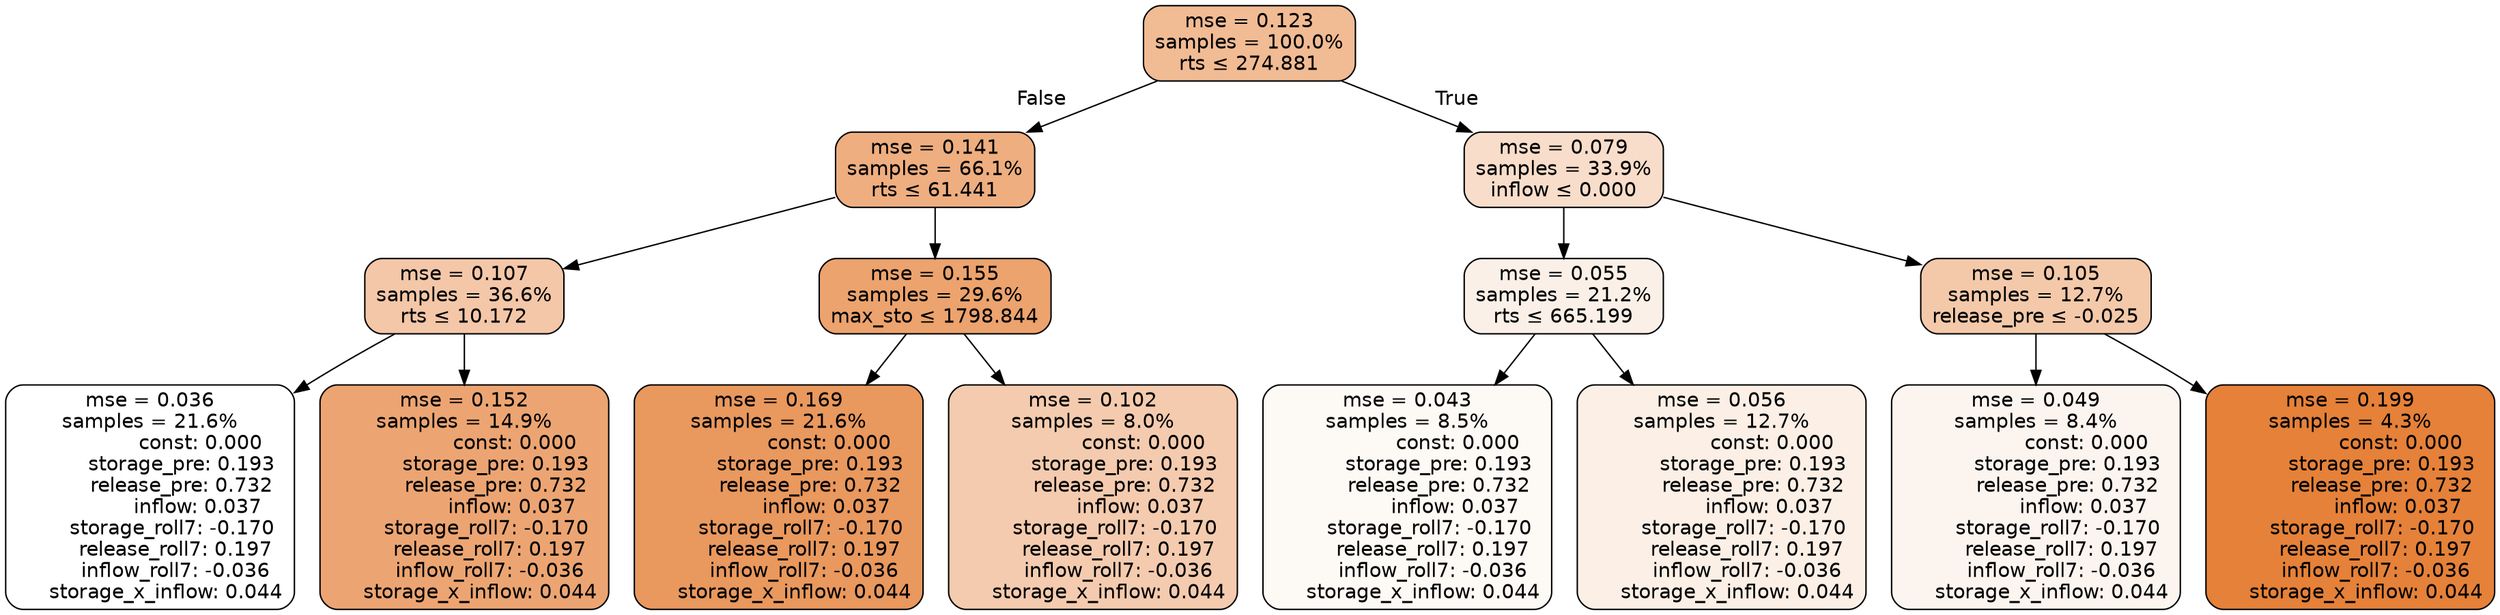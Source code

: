 digraph tree {
node [shape=rectangle, style="filled, rounded", color="black", fontname=helvetica] ;
edge [fontname=helvetica] ;
	"0" [label="mse = 0.123
samples = 100.0%
rts &le; 274.881", fillcolor="#f1bb94"]
	"1" [label="mse = 0.141
samples = 66.1%
rts &le; 61.441", fillcolor="#eeae80"]
	"2" [label="mse = 0.107
samples = 36.6%
rts &le; 10.172", fillcolor="#f3c7a8"]
	"3" [label="mse = 0.036
samples = 21.6%
                const: 0.000
          storage_pre: 0.193
          release_pre: 0.732
               inflow: 0.037
       storage_roll7: -0.170
        release_roll7: 0.197
        inflow_roll7: -0.036
     storage_x_inflow: 0.044", fillcolor="#ffffff"]
	"4" [label="mse = 0.152
samples = 14.9%
                const: 0.000
          storage_pre: 0.193
          release_pre: 0.732
               inflow: 0.037
       storage_roll7: -0.170
        release_roll7: 0.197
        inflow_roll7: -0.036
     storage_x_inflow: 0.044", fillcolor="#eca572"]
	"5" [label="mse = 0.155
samples = 29.6%
max_sto &le; 1798.844", fillcolor="#eca36e"]
	"6" [label="mse = 0.169
samples = 21.6%
                const: 0.000
          storage_pre: 0.193
          release_pre: 0.732
               inflow: 0.037
       storage_roll7: -0.170
        release_roll7: 0.197
        inflow_roll7: -0.036
     storage_x_inflow: 0.044", fillcolor="#e9985e"]
	"7" [label="mse = 0.102
samples = 8.0%
                const: 0.000
          storage_pre: 0.193
          release_pre: 0.732
               inflow: 0.037
       storage_roll7: -0.170
        release_roll7: 0.197
        inflow_roll7: -0.036
     storage_x_inflow: 0.044", fillcolor="#f4cbae"]
	"8" [label="mse = 0.079
samples = 33.9%
inflow &le; 0.000", fillcolor="#f8ddca"]
	"9" [label="mse = 0.055
samples = 21.2%
rts &le; 665.199", fillcolor="#fbf0e7"]
	"10" [label="mse = 0.043
samples = 8.5%
                const: 0.000
          storage_pre: 0.193
          release_pre: 0.732
               inflow: 0.037
       storage_roll7: -0.170
        release_roll7: 0.197
        inflow_roll7: -0.036
     storage_x_inflow: 0.044", fillcolor="#fdf9f5"]
	"11" [label="mse = 0.056
samples = 12.7%
                const: 0.000
          storage_pre: 0.193
          release_pre: 0.732
               inflow: 0.037
       storage_roll7: -0.170
        release_roll7: 0.197
        inflow_roll7: -0.036
     storage_x_inflow: 0.044", fillcolor="#fbefe6"]
	"12" [label="mse = 0.105
samples = 12.7%
release_pre &le; -0.025", fillcolor="#f3c9aa"]
	"13" [label="mse = 0.049
samples = 8.4%
                const: 0.000
          storage_pre: 0.193
          release_pre: 0.732
               inflow: 0.037
       storage_roll7: -0.170
        release_roll7: 0.197
        inflow_roll7: -0.036
     storage_x_inflow: 0.044", fillcolor="#fcf4ef"]
	"14" [label="mse = 0.199
samples = 4.3%
                const: 0.000
          storage_pre: 0.193
          release_pre: 0.732
               inflow: 0.037
       storage_roll7: -0.170
        release_roll7: 0.197
        inflow_roll7: -0.036
     storage_x_inflow: 0.044", fillcolor="#e58139"]

	"0" -> "1" [labeldistance=2.5, labelangle=45, headlabel="False"]
	"1" -> "2"
	"2" -> "3"
	"2" -> "4"
	"1" -> "5"
	"5" -> "6"
	"5" -> "7"
	"0" -> "8" [labeldistance=2.5, labelangle=-45, headlabel="True"]
	"8" -> "9"
	"9" -> "10"
	"9" -> "11"
	"8" -> "12"
	"12" -> "13"
	"12" -> "14"
}